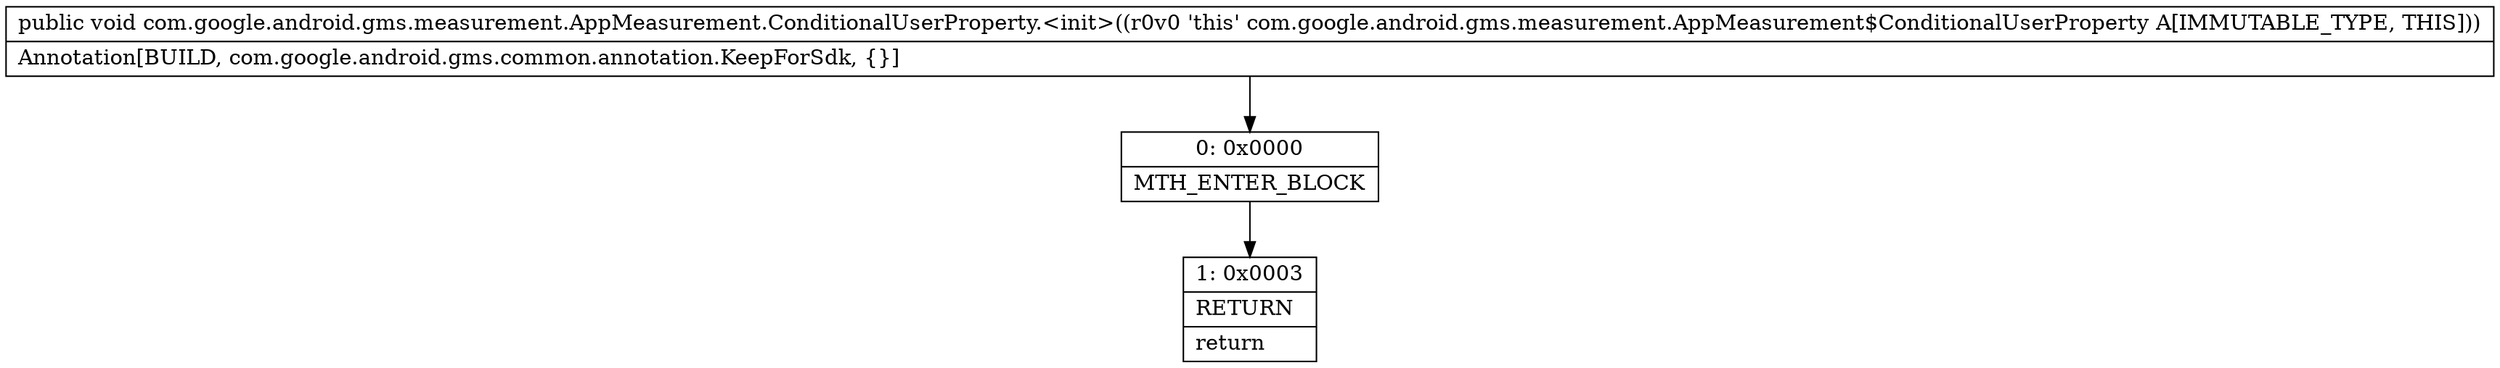 digraph "CFG forcom.google.android.gms.measurement.AppMeasurement.ConditionalUserProperty.\<init\>()V" {
Node_0 [shape=record,label="{0\:\ 0x0000|MTH_ENTER_BLOCK\l}"];
Node_1 [shape=record,label="{1\:\ 0x0003|RETURN\l|return\l}"];
MethodNode[shape=record,label="{public void com.google.android.gms.measurement.AppMeasurement.ConditionalUserProperty.\<init\>((r0v0 'this' com.google.android.gms.measurement.AppMeasurement$ConditionalUserProperty A[IMMUTABLE_TYPE, THIS]))  | Annotation[BUILD, com.google.android.gms.common.annotation.KeepForSdk, \{\}]\l}"];
MethodNode -> Node_0;
Node_0 -> Node_1;
}

